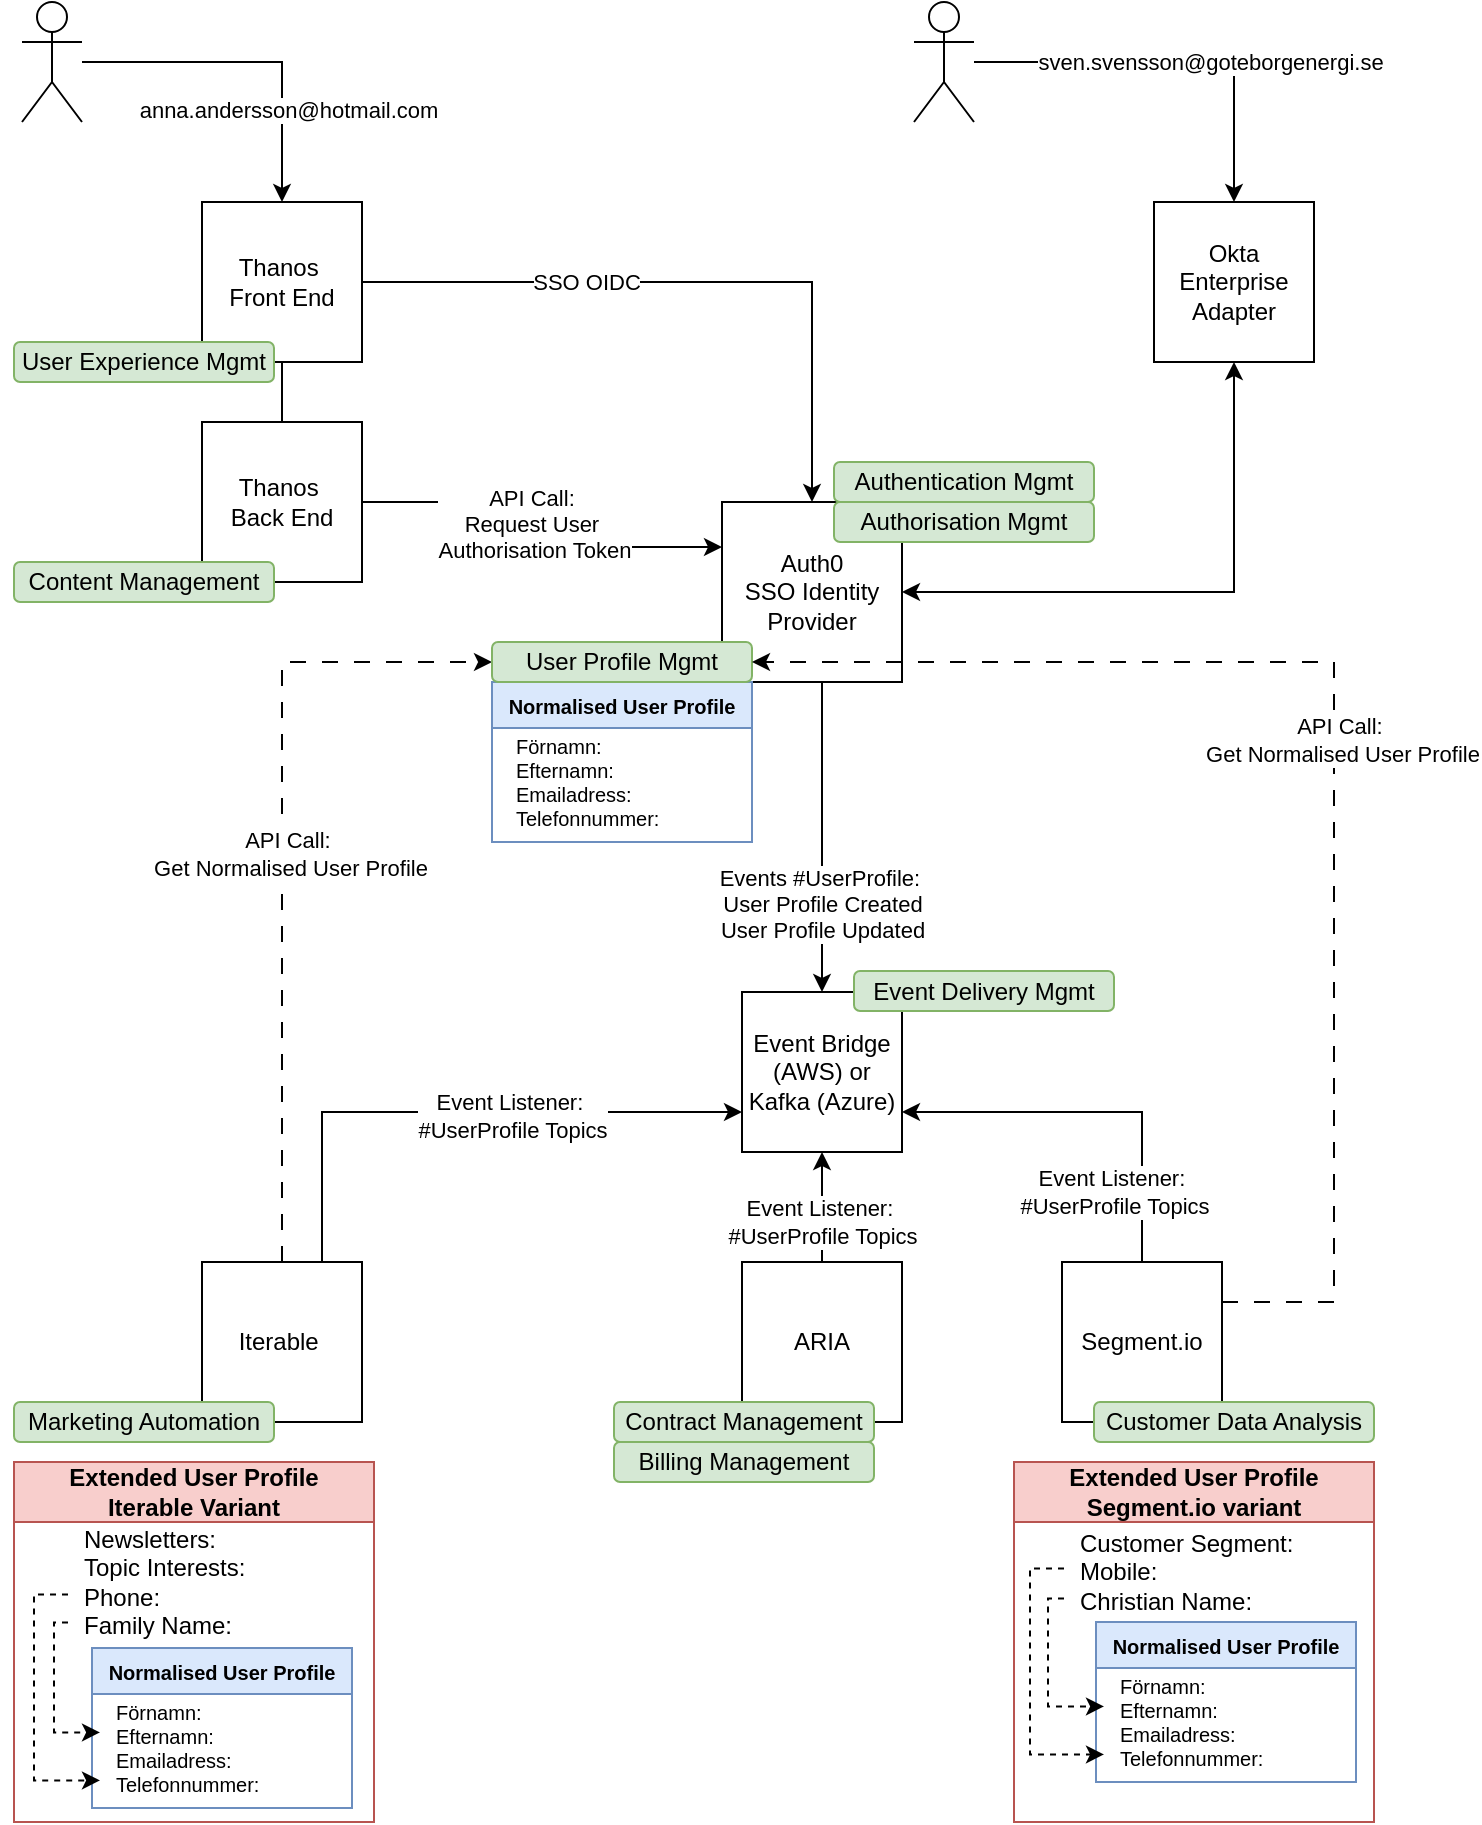 <mxfile version="24.7.17" pages="2">
  <diagram name="Page-1" id="O89ovXxCNjjIfcfjvDJy">
    <mxGraphModel dx="1032" dy="750" grid="1" gridSize="10" guides="1" tooltips="1" connect="1" arrows="1" fold="1" page="1" pageScale="1" pageWidth="827" pageHeight="1169" math="0" shadow="0">
      <root>
        <mxCell id="0" />
        <mxCell id="1" parent="0" />
        <mxCell id="ih_PP5bFMo47PAL6C7FW-3" style="edgeStyle=orthogonalEdgeStyle;rounded=0;orthogonalLoop=1;jettySize=auto;html=1;exitX=1;exitY=0.5;exitDx=0;exitDy=0;entryX=0.5;entryY=0;entryDx=0;entryDy=0;strokeColor=#000000;" edge="1" parent="1" source="ih_PP5bFMo47PAL6C7FW-5" target="ih_PP5bFMo47PAL6C7FW-8">
          <mxGeometry relative="1" as="geometry" />
        </mxCell>
        <mxCell id="ih_PP5bFMo47PAL6C7FW-4" value="SSO OIDC" style="edgeLabel;html=1;align=center;verticalAlign=middle;resizable=0;points=[];" vertex="1" connectable="0" parent="ih_PP5bFMo47PAL6C7FW-3">
          <mxGeometry x="-0.333" relative="1" as="geometry">
            <mxPoint as="offset" />
          </mxGeometry>
        </mxCell>
        <mxCell id="ih_PP5bFMo47PAL6C7FW-5" value="Thanos&amp;nbsp;&lt;div&gt;Front End&lt;/div&gt;" style="whiteSpace=wrap;html=1;aspect=fixed;strokeColor=#000000;" vertex="1" parent="1">
          <mxGeometry x="204" y="190" width="80" height="80" as="geometry" />
        </mxCell>
        <mxCell id="ih_PP5bFMo47PAL6C7FW-6" style="edgeStyle=orthogonalEdgeStyle;rounded=0;orthogonalLoop=1;jettySize=auto;html=1;entryX=0.5;entryY=0;entryDx=0;entryDy=0;strokeColor=#000000;" edge="1" parent="1" source="ih_PP5bFMo47PAL6C7FW-8" target="ih_PP5bFMo47PAL6C7FW-19">
          <mxGeometry relative="1" as="geometry">
            <Array as="points">
              <mxPoint x="514" y="480" />
              <mxPoint x="514" y="480" />
            </Array>
          </mxGeometry>
        </mxCell>
        <mxCell id="ih_PP5bFMo47PAL6C7FW-7" value="Events #UserProfile:&amp;nbsp;&lt;div&gt;User Profile Created&lt;div&gt;User Profile Updated&lt;/div&gt;&lt;/div&gt;" style="edgeLabel;html=1;align=center;verticalAlign=middle;resizable=0;points=[];" vertex="1" connectable="0" parent="ih_PP5bFMo47PAL6C7FW-6">
          <mxGeometry x="-0.478" y="-2" relative="1" as="geometry">
            <mxPoint x="2" y="70" as="offset" />
          </mxGeometry>
        </mxCell>
        <mxCell id="ih_PP5bFMo47PAL6C7FW-8" value="Auth0&lt;div&gt;SSO Identity Provider&lt;/div&gt;" style="whiteSpace=wrap;html=1;aspect=fixed;strokeColor=#000000;" vertex="1" parent="1">
          <mxGeometry x="464" y="340" width="90" height="90" as="geometry" />
        </mxCell>
        <mxCell id="ih_PP5bFMo47PAL6C7FW-9" value="ARIA" style="whiteSpace=wrap;html=1;aspect=fixed;strokeColor=#000000;" vertex="1" parent="1">
          <mxGeometry x="474" y="720" width="80" height="80" as="geometry" />
        </mxCell>
        <mxCell id="ih_PP5bFMo47PAL6C7FW-10" style="edgeStyle=orthogonalEdgeStyle;rounded=0;orthogonalLoop=1;jettySize=auto;html=1;exitX=0.5;exitY=0;exitDx=0;exitDy=0;strokeColor=#000000;dashed=1;dashPattern=8 8;entryX=0;entryY=0.5;entryDx=0;entryDy=0;" edge="1" parent="1" source="ih_PP5bFMo47PAL6C7FW-14" target="5BYfg4yBieu142UboZly-29">
          <mxGeometry relative="1" as="geometry">
            <Array as="points">
              <mxPoint x="244" y="420" />
            </Array>
          </mxGeometry>
        </mxCell>
        <mxCell id="ih_PP5bFMo47PAL6C7FW-11" value="API Call:&amp;nbsp;&lt;div&gt;Get Normalised User Profile&lt;/div&gt;" style="edgeLabel;html=1;align=center;verticalAlign=middle;resizable=0;points=[];" vertex="1" connectable="0" parent="ih_PP5bFMo47PAL6C7FW-10">
          <mxGeometry x="0.011" y="-4" relative="1" as="geometry">
            <mxPoint as="offset" />
          </mxGeometry>
        </mxCell>
        <mxCell id="ih_PP5bFMo47PAL6C7FW-12" style="edgeStyle=orthogonalEdgeStyle;rounded=0;orthogonalLoop=1;jettySize=auto;html=1;exitX=0.75;exitY=0;exitDx=0;exitDy=0;entryX=0;entryY=0.75;entryDx=0;entryDy=0;strokeColor=#000000;" edge="1" parent="1" source="ih_PP5bFMo47PAL6C7FW-14" target="ih_PP5bFMo47PAL6C7FW-19">
          <mxGeometry relative="1" as="geometry" />
        </mxCell>
        <mxCell id="ih_PP5bFMo47PAL6C7FW-13" value="Event Listener:&amp;nbsp;&lt;div&gt;#UserProfile Topics&lt;/div&gt;" style="edgeLabel;html=1;align=center;verticalAlign=middle;resizable=0;points=[];" vertex="1" connectable="0" parent="ih_PP5bFMo47PAL6C7FW-12">
          <mxGeometry x="0.19" y="-2" relative="1" as="geometry">
            <mxPoint as="offset" />
          </mxGeometry>
        </mxCell>
        <mxCell id="ih_PP5bFMo47PAL6C7FW-14" value="&lt;div&gt;Iterable&amp;nbsp;&lt;/div&gt;" style="whiteSpace=wrap;html=1;aspect=fixed;strokeColor=#000000;" vertex="1" parent="1">
          <mxGeometry x="204" y="720" width="80" height="80" as="geometry" />
        </mxCell>
        <mxCell id="ih_PP5bFMo47PAL6C7FW-15" style="edgeStyle=orthogonalEdgeStyle;rounded=0;orthogonalLoop=1;jettySize=auto;html=1;entryX=0.5;entryY=0;entryDx=0;entryDy=0;strokeColor=#000000;" edge="1" parent="1" source="ih_PP5bFMo47PAL6C7FW-17" target="ih_PP5bFMo47PAL6C7FW-5">
          <mxGeometry relative="1" as="geometry" />
        </mxCell>
        <mxCell id="ih_PP5bFMo47PAL6C7FW-16" value="anna.andersson@hotmail.com" style="edgeLabel;html=1;align=center;verticalAlign=middle;resizable=0;points=[];" vertex="1" connectable="0" parent="ih_PP5bFMo47PAL6C7FW-15">
          <mxGeometry x="0.45" y="3" relative="1" as="geometry">
            <mxPoint as="offset" />
          </mxGeometry>
        </mxCell>
        <mxCell id="ih_PP5bFMo47PAL6C7FW-17" value="&lt;font color=&quot;#ffffff&quot;&gt;B2C User&lt;/font&gt;" style="shape=umlActor;verticalLabelPosition=bottom;verticalAlign=top;html=1;outlineConnect=0;strokeColor=#000000;" vertex="1" parent="1">
          <mxGeometry x="114" y="90" width="30" height="60" as="geometry" />
        </mxCell>
        <mxCell id="ih_PP5bFMo47PAL6C7FW-18" value="Segment.io" style="whiteSpace=wrap;html=1;aspect=fixed;strokeColor=#000000;" vertex="1" parent="1">
          <mxGeometry x="634" y="720" width="80" height="80" as="geometry" />
        </mxCell>
        <mxCell id="ih_PP5bFMo47PAL6C7FW-19" value="Event Bridge (AWS) or Kafka (Azure)" style="whiteSpace=wrap;html=1;aspect=fixed;strokeColor=#000000;" vertex="1" parent="1">
          <mxGeometry x="474" y="585" width="80" height="80" as="geometry" />
        </mxCell>
        <mxCell id="ih_PP5bFMo47PAL6C7FW-20" style="edgeStyle=orthogonalEdgeStyle;rounded=0;orthogonalLoop=1;jettySize=auto;html=1;exitX=0.5;exitY=0;exitDx=0;exitDy=0;entryX=1;entryY=0.75;entryDx=0;entryDy=0;strokeColor=#000000;" edge="1" parent="1" source="ih_PP5bFMo47PAL6C7FW-18" target="ih_PP5bFMo47PAL6C7FW-19">
          <mxGeometry relative="1" as="geometry">
            <mxPoint x="674" y="629.5" as="sourcePoint" />
            <mxPoint x="864" y="629.5" as="targetPoint" />
          </mxGeometry>
        </mxCell>
        <mxCell id="ih_PP5bFMo47PAL6C7FW-21" value="Event Listener:&amp;nbsp;&lt;div&gt;#UserProfile Topics&lt;/div&gt;" style="edgeLabel;html=1;align=center;verticalAlign=middle;resizable=0;points=[];" vertex="1" connectable="0" parent="ih_PP5bFMo47PAL6C7FW-20">
          <mxGeometry x="0.19" y="-2" relative="1" as="geometry">
            <mxPoint x="27" y="42" as="offset" />
          </mxGeometry>
        </mxCell>
        <mxCell id="ih_PP5bFMo47PAL6C7FW-22" style="edgeStyle=orthogonalEdgeStyle;rounded=0;orthogonalLoop=1;jettySize=auto;html=1;entryX=0.5;entryY=1;entryDx=0;entryDy=0;strokeColor=#000000;exitX=0.5;exitY=0;exitDx=0;exitDy=0;" edge="1" parent="1" source="ih_PP5bFMo47PAL6C7FW-9" target="ih_PP5bFMo47PAL6C7FW-19">
          <mxGeometry relative="1" as="geometry">
            <mxPoint x="474" y="690" as="sourcePoint" />
            <mxPoint x="564" y="620" as="targetPoint" />
          </mxGeometry>
        </mxCell>
        <mxCell id="ih_PP5bFMo47PAL6C7FW-23" value="Event Listener:&amp;nbsp;&lt;div&gt;#UserProfile Topics&lt;/div&gt;" style="edgeLabel;html=1;align=center;verticalAlign=middle;resizable=0;points=[];" vertex="1" connectable="0" parent="ih_PP5bFMo47PAL6C7FW-22">
          <mxGeometry x="0.19" y="-2" relative="1" as="geometry">
            <mxPoint x="-2" y="12" as="offset" />
          </mxGeometry>
        </mxCell>
        <mxCell id="ih_PP5bFMo47PAL6C7FW-25" value="sven.svensson@goteborgenergi.se" style="edgeStyle=orthogonalEdgeStyle;rounded=0;orthogonalLoop=1;jettySize=auto;html=1;entryX=0.5;entryY=0;entryDx=0;entryDy=0;strokeColor=#000000;" edge="1" parent="1" source="ih_PP5bFMo47PAL6C7FW-26" target="ih_PP5bFMo47PAL6C7FW-28">
          <mxGeometry x="0.182" relative="1" as="geometry">
            <mxPoint as="offset" />
          </mxGeometry>
        </mxCell>
        <mxCell id="ih_PP5bFMo47PAL6C7FW-26" value="&lt;font color=&quot;#ffffff&quot;&gt;B2B User&lt;/font&gt;" style="shape=umlActor;verticalLabelPosition=bottom;verticalAlign=top;html=1;outlineConnect=0;strokeColor=#000000;" vertex="1" parent="1">
          <mxGeometry x="560" y="90" width="30" height="60" as="geometry" />
        </mxCell>
        <mxCell id="ih_PP5bFMo47PAL6C7FW-27" style="edgeStyle=orthogonalEdgeStyle;rounded=0;orthogonalLoop=1;jettySize=auto;html=1;exitX=0.5;exitY=1;exitDx=0;exitDy=0;entryX=1;entryY=0.5;entryDx=0;entryDy=0;strokeColor=#000000;startArrow=classic;startFill=1;" edge="1" parent="1" source="ih_PP5bFMo47PAL6C7FW-28" target="ih_PP5bFMo47PAL6C7FW-8">
          <mxGeometry relative="1" as="geometry" />
        </mxCell>
        <mxCell id="ih_PP5bFMo47PAL6C7FW-28" value="Okta Enterprise Adapter" style="whiteSpace=wrap;html=1;aspect=fixed;strokeColor=#000000;" vertex="1" parent="1">
          <mxGeometry x="680" y="190" width="80" height="80" as="geometry" />
        </mxCell>
        <mxCell id="5BYfg4yBieu142UboZly-2" value="Marketing Automation" style="rounded=1;whiteSpace=wrap;html=1;fillColor=#d5e8d4;strokeColor=#82b366;" vertex="1" parent="1">
          <mxGeometry x="110" y="790" width="130" height="20" as="geometry" />
        </mxCell>
        <mxCell id="5BYfg4yBieu142UboZly-3" value="Contract Management" style="rounded=1;whiteSpace=wrap;html=1;fillColor=#d5e8d4;strokeColor=#82b366;" vertex="1" parent="1">
          <mxGeometry x="410" y="790" width="130" height="20" as="geometry" />
        </mxCell>
        <mxCell id="5BYfg4yBieu142UboZly-4" value="Billing Management" style="rounded=1;whiteSpace=wrap;html=1;fillColor=#d5e8d4;strokeColor=#82b366;" vertex="1" parent="1">
          <mxGeometry x="410" y="810" width="130" height="20" as="geometry" />
        </mxCell>
        <mxCell id="5BYfg4yBieu142UboZly-5" value="Customer Data Analysis" style="rounded=1;whiteSpace=wrap;html=1;fillColor=#d5e8d4;strokeColor=#82b366;" vertex="1" parent="1">
          <mxGeometry x="650" y="790" width="140" height="20" as="geometry" />
        </mxCell>
        <mxCell id="5BYfg4yBieu142UboZly-6" value="Authentication Mgmt" style="rounded=1;whiteSpace=wrap;html=1;fillColor=#d5e8d4;strokeColor=#82b366;" vertex="1" parent="1">
          <mxGeometry x="520" y="320" width="130" height="20" as="geometry" />
        </mxCell>
        <mxCell id="5BYfg4yBieu142UboZly-7" value="Authorisation Mgmt" style="rounded=1;whiteSpace=wrap;html=1;fillColor=#d5e8d4;strokeColor=#82b366;" vertex="1" parent="1">
          <mxGeometry x="520" y="340" width="130" height="20" as="geometry" />
        </mxCell>
        <mxCell id="5BYfg4yBieu142UboZly-8" value="Event Delivery Mgmt" style="rounded=1;whiteSpace=wrap;html=1;fillColor=#d5e8d4;strokeColor=#82b366;" vertex="1" parent="1">
          <mxGeometry x="530" y="574.5" width="130" height="20" as="geometry" />
        </mxCell>
        <mxCell id="5BYfg4yBieu142UboZly-10" value="User Experience Mgmt" style="rounded=1;whiteSpace=wrap;html=1;fillColor=#d5e8d4;strokeColor=#82b366;" vertex="1" parent="1">
          <mxGeometry x="110" y="260" width="130" height="20" as="geometry" />
        </mxCell>
        <mxCell id="5BYfg4yBieu142UboZly-14" style="edgeStyle=orthogonalEdgeStyle;rounded=0;orthogonalLoop=1;jettySize=auto;html=1;entryX=0;entryY=0.25;entryDx=0;entryDy=0;" edge="1" parent="1" source="5BYfg4yBieu142UboZly-11" target="ih_PP5bFMo47PAL6C7FW-8">
          <mxGeometry relative="1" as="geometry" />
        </mxCell>
        <mxCell id="5BYfg4yBieu142UboZly-15" value="API Call:&amp;nbsp;&lt;div&gt;Request User&amp;nbsp;&lt;/div&gt;&lt;div&gt;Authorisation Token&lt;/div&gt;" style="edgeLabel;html=1;align=center;verticalAlign=middle;resizable=0;points=[];" vertex="1" connectable="0" parent="5BYfg4yBieu142UboZly-14">
          <mxGeometry x="0.21" y="1" relative="1" as="geometry">
            <mxPoint x="-14" y="-11" as="offset" />
          </mxGeometry>
        </mxCell>
        <mxCell id="5BYfg4yBieu142UboZly-11" value="Thanos&amp;nbsp;&lt;div&gt;Back End&lt;/div&gt;" style="whiteSpace=wrap;html=1;aspect=fixed;strokeColor=#000000;" vertex="1" parent="1">
          <mxGeometry x="204" y="300" width="80" height="80" as="geometry" />
        </mxCell>
        <mxCell id="5BYfg4yBieu142UboZly-9" value="Content Management" style="rounded=1;whiteSpace=wrap;html=1;fillColor=#d5e8d4;strokeColor=#82b366;" vertex="1" parent="1">
          <mxGeometry x="110" y="370" width="130" height="20" as="geometry" />
        </mxCell>
        <mxCell id="5BYfg4yBieu142UboZly-13" value="" style="endArrow=none;html=1;rounded=0;entryX=0.5;entryY=1;entryDx=0;entryDy=0;exitX=0.5;exitY=0;exitDx=0;exitDy=0;" edge="1" parent="1" source="5BYfg4yBieu142UboZly-11" target="ih_PP5bFMo47PAL6C7FW-5">
          <mxGeometry width="50" height="50" relative="1" as="geometry">
            <mxPoint x="380" y="420" as="sourcePoint" />
            <mxPoint x="430" y="370" as="targetPoint" />
          </mxGeometry>
        </mxCell>
        <mxCell id="5BYfg4yBieu142UboZly-16" value="Normalised User Profile" style="swimlane;whiteSpace=wrap;html=1;fillColor=#dae8fc;strokeColor=#6c8ebf;fontSize=10;" vertex="1" parent="1">
          <mxGeometry x="349" y="430" width="130" height="80" as="geometry" />
        </mxCell>
        <mxCell id="5BYfg4yBieu142UboZly-17" value="Förnamn:&lt;div&gt;Efternamn:&lt;/div&gt;&lt;div&gt;Emailadress:&lt;/div&gt;&lt;div&gt;Telefonnummer:&lt;/div&gt;" style="text;html=1;align=left;verticalAlign=middle;resizable=0;points=[];autosize=1;strokeColor=none;fillColor=none;fontSize=10;" vertex="1" parent="5BYfg4yBieu142UboZly-16">
          <mxGeometry x="10" y="20" width="100" height="60" as="geometry" />
        </mxCell>
        <mxCell id="5BYfg4yBieu142UboZly-21" value="Extended User Profile&lt;div&gt;Segment.io variant&lt;/div&gt;" style="swimlane;whiteSpace=wrap;html=1;fillColor=#f8cecc;strokeColor=#b85450;startSize=30;" vertex="1" parent="1">
          <mxGeometry x="610" y="820" width="180" height="180" as="geometry" />
        </mxCell>
        <mxCell id="5BYfg4yBieu142UboZly-22" value="Customer Segment:&lt;div&gt;Mobile:&amp;nbsp;&lt;/div&gt;&lt;div&gt;Christian Name:&lt;/div&gt;" style="text;html=1;align=left;verticalAlign=middle;resizable=0;points=[[0,0.47,0,-6,0],[0,0.72,0,-6,0]];autosize=1;strokeColor=none;fillColor=none;fontStyle=0" vertex="1" parent="5BYfg4yBieu142UboZly-21">
          <mxGeometry x="31" y="25" width="130" height="60" as="geometry" />
        </mxCell>
        <mxCell id="5BYfg4yBieu142UboZly-35" value="Normalised User Profile" style="swimlane;whiteSpace=wrap;html=1;fillColor=#dae8fc;strokeColor=#6c8ebf;fontSize=10;" vertex="1" parent="5BYfg4yBieu142UboZly-21">
          <mxGeometry x="41" y="80" width="130" height="80" as="geometry" />
        </mxCell>
        <mxCell id="5BYfg4yBieu142UboZly-36" value="Förnamn:&lt;div&gt;Efternamn:&lt;/div&gt;&lt;div&gt;Emailadress:&lt;/div&gt;&lt;div&gt;Telefonnummer:&lt;/div&gt;" style="text;html=1;align=left;verticalAlign=middle;resizable=0;points=[[0,0.37,0,-6,0],[0,0.77,0,-6,0]];autosize=1;strokeColor=none;fillColor=none;fontSize=10;" vertex="1" parent="5BYfg4yBieu142UboZly-35">
          <mxGeometry x="10" y="20" width="100" height="60" as="geometry" />
        </mxCell>
        <mxCell id="5BYfg4yBieu142UboZly-41" style="edgeStyle=orthogonalEdgeStyle;rounded=0;orthogonalLoop=1;jettySize=auto;html=1;exitX=0;exitY=0.47;exitDx=-6;exitDy=0;exitPerimeter=0;entryX=0;entryY=0.77;entryDx=-6;entryDy=0;entryPerimeter=0;dashed=1;" edge="1" parent="5BYfg4yBieu142UboZly-21" source="5BYfg4yBieu142UboZly-22" target="5BYfg4yBieu142UboZly-36">
          <mxGeometry relative="1" as="geometry">
            <mxPoint x="-39.5" y="62.5" as="sourcePoint" />
            <mxPoint x="-23.5" y="117.5" as="targetPoint" />
            <Array as="points">
              <mxPoint x="8" y="146" />
            </Array>
          </mxGeometry>
        </mxCell>
        <mxCell id="5BYfg4yBieu142UboZly-42" style="edgeStyle=orthogonalEdgeStyle;rounded=0;orthogonalLoop=1;jettySize=auto;html=1;exitX=0;exitY=0.72;exitDx=-6;exitDy=0;exitPerimeter=0;entryX=0;entryY=0.37;entryDx=-6;entryDy=0;entryPerimeter=0;dashed=1;" edge="1" parent="5BYfg4yBieu142UboZly-21" source="5BYfg4yBieu142UboZly-22" target="5BYfg4yBieu142UboZly-36">
          <mxGeometry relative="1" as="geometry">
            <mxPoint x="-49" y="80" as="sourcePoint" />
            <mxPoint x="-33" y="135" as="targetPoint" />
            <Array as="points">
              <mxPoint x="17" y="122" />
            </Array>
          </mxGeometry>
        </mxCell>
        <mxCell id="5BYfg4yBieu142UboZly-25" value="Extended User Profile&lt;div style=&quot;font-size: 12px;&quot;&gt;Iterable Variant&lt;/div&gt;" style="swimlane;whiteSpace=wrap;html=1;fillColor=#f8cecc;strokeColor=#b85450;startSize=30;fontSize=12;" vertex="1" parent="1">
          <mxGeometry x="110" y="820" width="180" height="180" as="geometry" />
        </mxCell>
        <mxCell id="5BYfg4yBieu142UboZly-26" value="Newsletters:&lt;div&gt;Topic Interests:&lt;br&gt;&lt;div&gt;Phone:&lt;/div&gt;&lt;div&gt;Family Name:&amp;nbsp;&lt;/div&gt;&lt;/div&gt;" style="text;html=1;align=left;verticalAlign=middle;resizable=0;points=[[0,0.59,0,-6,0],[0,0.79,0,-6,0]];autosize=1;strokeColor=none;fillColor=none;fontStyle=0" vertex="1" parent="5BYfg4yBieu142UboZly-25">
          <mxGeometry x="33" y="25" width="100" height="70" as="geometry" />
        </mxCell>
        <mxCell id="5BYfg4yBieu142UboZly-33" value="Normalised User Profile" style="swimlane;whiteSpace=wrap;html=1;fillColor=#dae8fc;strokeColor=#6c8ebf;fontSize=10;" vertex="1" parent="5BYfg4yBieu142UboZly-25">
          <mxGeometry x="39" y="93" width="130" height="80" as="geometry" />
        </mxCell>
        <mxCell id="5BYfg4yBieu142UboZly-34" value="Förnamn:&lt;div style=&quot;font-size: 10px;&quot;&gt;Efternamn:&lt;/div&gt;&lt;div style=&quot;font-size: 10px;&quot;&gt;Emailadress:&lt;/div&gt;&lt;div style=&quot;font-size: 10px;&quot;&gt;Telefonnummer:&lt;/div&gt;" style="text;html=1;align=left;verticalAlign=middle;resizable=0;points=[[0,0.37,0,-6,0],[0,0.77,0,-6,0]];autosize=1;strokeColor=none;fillColor=none;fontSize=10;" vertex="1" parent="5BYfg4yBieu142UboZly-33">
          <mxGeometry x="10" y="20" width="100" height="60" as="geometry" />
        </mxCell>
        <mxCell id="5BYfg4yBieu142UboZly-39" style="edgeStyle=orthogonalEdgeStyle;rounded=0;orthogonalLoop=1;jettySize=auto;html=1;exitX=0;exitY=0.59;exitDx=-6;exitDy=0;exitPerimeter=0;entryX=0;entryY=0.77;entryDx=-6;entryDy=0;entryPerimeter=0;dashed=1;" edge="1" parent="5BYfg4yBieu142UboZly-25" source="5BYfg4yBieu142UboZly-26" target="5BYfg4yBieu142UboZly-34">
          <mxGeometry relative="1" as="geometry">
            <Array as="points">
              <mxPoint x="10" y="66" />
              <mxPoint x="10" y="159" />
            </Array>
          </mxGeometry>
        </mxCell>
        <mxCell id="5BYfg4yBieu142UboZly-40" style="edgeStyle=orthogonalEdgeStyle;rounded=0;orthogonalLoop=1;jettySize=auto;html=1;exitX=0;exitY=0.79;exitDx=-6;exitDy=0;exitPerimeter=0;entryX=0;entryY=0.37;entryDx=-6;entryDy=0;entryPerimeter=0;dashed=1;" edge="1" parent="5BYfg4yBieu142UboZly-25" source="5BYfg4yBieu142UboZly-26" target="5BYfg4yBieu142UboZly-34">
          <mxGeometry relative="1" as="geometry">
            <Array as="points">
              <mxPoint x="20" y="80" />
              <mxPoint x="20" y="135" />
            </Array>
          </mxGeometry>
        </mxCell>
        <mxCell id="5BYfg4yBieu142UboZly-29" value="User Profile Mgmt" style="rounded=1;whiteSpace=wrap;html=1;fillColor=#d5e8d4;strokeColor=#82b366;" vertex="1" parent="1">
          <mxGeometry x="349" y="410" width="130" height="20" as="geometry" />
        </mxCell>
        <mxCell id="5BYfg4yBieu142UboZly-31" style="edgeStyle=orthogonalEdgeStyle;rounded=0;orthogonalLoop=1;jettySize=auto;html=1;exitX=1;exitY=0.25;exitDx=0;exitDy=0;strokeColor=#000000;dashed=1;dashPattern=8 8;entryX=1;entryY=0.5;entryDx=0;entryDy=0;" edge="1" parent="1" source="ih_PP5bFMo47PAL6C7FW-18" target="5BYfg4yBieu142UboZly-29">
          <mxGeometry relative="1" as="geometry">
            <Array as="points">
              <mxPoint x="770" y="740" />
              <mxPoint x="770" y="420" />
            </Array>
            <mxPoint x="254" y="730" as="sourcePoint" />
            <mxPoint x="359" y="430" as="targetPoint" />
          </mxGeometry>
        </mxCell>
        <mxCell id="5BYfg4yBieu142UboZly-32" value="API Call:&amp;nbsp;&lt;div&gt;Get Normalised User Profile&lt;/div&gt;" style="edgeLabel;html=1;align=center;verticalAlign=middle;resizable=0;points=[];" vertex="1" connectable="0" parent="5BYfg4yBieu142UboZly-31">
          <mxGeometry x="0.011" y="-4" relative="1" as="geometry">
            <mxPoint as="offset" />
          </mxGeometry>
        </mxCell>
      </root>
    </mxGraphModel>
  </diagram>
  <diagram id="37kpU5dkZuhH4-UJ9ACv" name="Page-2">
    <mxGraphModel grid="1" page="1" gridSize="10" guides="1" tooltips="1" connect="1" arrows="1" fold="1" pageScale="1" pageWidth="827" pageHeight="1169" math="0" shadow="0">
      <root>
        <mxCell id="0" />
        <mxCell id="1" parent="0" />
      </root>
    </mxGraphModel>
  </diagram>
</mxfile>
